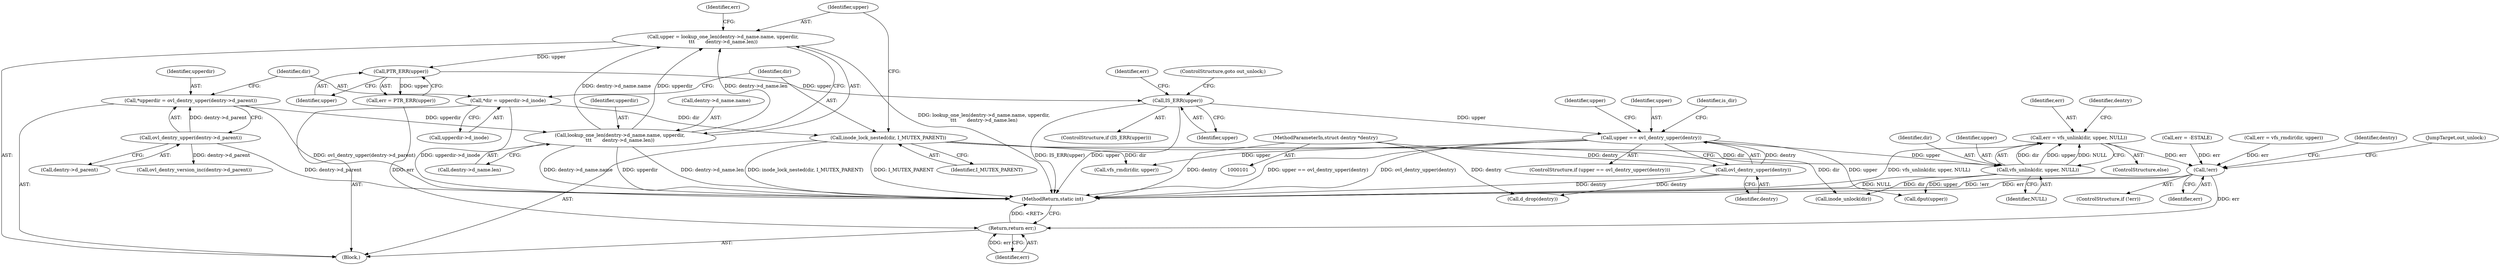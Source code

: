 digraph "0_linux_11f3710417d026ea2f4fcf362d866342c5274185@API" {
"1000163" [label="(Call,err = vfs_unlink(dir, upper, NULL))"];
"1000165" [label="(Call,vfs_unlink(dir, upper, NULL))"];
"1000120" [label="(Call,inode_lock_nested(dir, I_MUTEX_PARENT))"];
"1000113" [label="(Call,*dir = upperdir->d_inode)"];
"1000150" [label="(Call,upper == ovl_dentry_upper(dentry))"];
"1000142" [label="(Call,IS_ERR(upper))"];
"1000139" [label="(Call,PTR_ERR(upper))"];
"1000123" [label="(Call,upper = lookup_one_len(dentry->d_name.name, upperdir,\n\t\t\t       dentry->d_name.len))"];
"1000125" [label="(Call,lookup_one_len(dentry->d_name.name, upperdir,\n\t\t\t       dentry->d_name.len))"];
"1000106" [label="(Call,*upperdir = ovl_dentry_upper(dentry->d_parent))"];
"1000108" [label="(Call,ovl_dentry_upper(dentry->d_parent))"];
"1000152" [label="(Call,ovl_dentry_upper(dentry))"];
"1000102" [label="(MethodParameterIn,struct dentry *dentry)"];
"1000176" [label="(Call,!err)"];
"1000183" [label="(Return,return err;)"];
"1000185" [label="(MethodReturn,static int)"];
"1000166" [label="(Identifier,dir)"];
"1000157" [label="(Call,err = vfs_rmdir(dir, upper))"];
"1000104" [label="(Block,)"];
"1000138" [label="(Identifier,err)"];
"1000150" [label="(Call,upper == ovl_dentry_upper(dentry))"];
"1000163" [label="(Call,err = vfs_unlink(dir, upper, NULL))"];
"1000156" [label="(Identifier,is_dir)"];
"1000146" [label="(Identifier,err)"];
"1000115" [label="(Call,upperdir->d_inode)"];
"1000142" [label="(Call,IS_ERR(upper))"];
"1000175" [label="(ControlStructure,if (!err))"];
"1000162" [label="(ControlStructure,else)"];
"1000132" [label="(Call,dentry->d_name.len)"];
"1000122" [label="(Identifier,I_MUTEX_PARENT)"];
"1000176" [label="(Call,!err)"];
"1000108" [label="(Call,ovl_dentry_upper(dentry->d_parent))"];
"1000177" [label="(Identifier,err)"];
"1000169" [label="(Call,ovl_dentry_version_inc(dentry->d_parent))"];
"1000179" [label="(Identifier,dentry)"];
"1000109" [label="(Call,dentry->d_parent)"];
"1000107" [label="(Identifier,upperdir)"];
"1000125" [label="(Call,lookup_one_len(dentry->d_name.name, upperdir,\n\t\t\t       dentry->d_name.len))"];
"1000165" [label="(Call,vfs_unlink(dir, upper, NULL))"];
"1000168" [label="(Identifier,NULL)"];
"1000143" [label="(Identifier,upper)"];
"1000140" [label="(Identifier,upper)"];
"1000181" [label="(Call,inode_unlock(dir))"];
"1000167" [label="(Identifier,upper)"];
"1000159" [label="(Call,vfs_rmdir(dir, upper))"];
"1000131" [label="(Identifier,upperdir)"];
"1000174" [label="(Identifier,upper)"];
"1000149" [label="(ControlStructure,if (upper == ovl_dentry_upper(dentry)))"];
"1000121" [label="(Identifier,dir)"];
"1000102" [label="(MethodParameterIn,struct dentry *dentry)"];
"1000164" [label="(Identifier,err)"];
"1000184" [label="(Identifier,err)"];
"1000178" [label="(Call,d_drop(dentry))"];
"1000113" [label="(Call,*dir = upperdir->d_inode)"];
"1000141" [label="(ControlStructure,if (IS_ERR(upper)))"];
"1000173" [label="(Call,dput(upper))"];
"1000114" [label="(Identifier,dir)"];
"1000153" [label="(Identifier,dentry)"];
"1000151" [label="(Identifier,upper)"];
"1000126" [label="(Call,dentry->d_name.name)"];
"1000180" [label="(JumpTarget,out_unlock:)"];
"1000145" [label="(Call,err = -ESTALE)"];
"1000183" [label="(Return,return err;)"];
"1000152" [label="(Call,ovl_dentry_upper(dentry))"];
"1000139" [label="(Call,PTR_ERR(upper))"];
"1000120" [label="(Call,inode_lock_nested(dir, I_MUTEX_PARENT))"];
"1000106" [label="(Call,*upperdir = ovl_dentry_upper(dentry->d_parent))"];
"1000144" [label="(ControlStructure,goto out_unlock;)"];
"1000137" [label="(Call,err = PTR_ERR(upper))"];
"1000171" [label="(Identifier,dentry)"];
"1000123" [label="(Call,upper = lookup_one_len(dentry->d_name.name, upperdir,\n\t\t\t       dentry->d_name.len))"];
"1000124" [label="(Identifier,upper)"];
"1000163" -> "1000162"  [label="AST: "];
"1000163" -> "1000165"  [label="CFG: "];
"1000164" -> "1000163"  [label="AST: "];
"1000165" -> "1000163"  [label="AST: "];
"1000171" -> "1000163"  [label="CFG: "];
"1000163" -> "1000185"  [label="DDG: vfs_unlink(dir, upper, NULL)"];
"1000165" -> "1000163"  [label="DDG: dir"];
"1000165" -> "1000163"  [label="DDG: upper"];
"1000165" -> "1000163"  [label="DDG: NULL"];
"1000163" -> "1000176"  [label="DDG: err"];
"1000165" -> "1000168"  [label="CFG: "];
"1000166" -> "1000165"  [label="AST: "];
"1000167" -> "1000165"  [label="AST: "];
"1000168" -> "1000165"  [label="AST: "];
"1000165" -> "1000185"  [label="DDG: NULL"];
"1000120" -> "1000165"  [label="DDG: dir"];
"1000150" -> "1000165"  [label="DDG: upper"];
"1000165" -> "1000173"  [label="DDG: upper"];
"1000165" -> "1000181"  [label="DDG: dir"];
"1000120" -> "1000104"  [label="AST: "];
"1000120" -> "1000122"  [label="CFG: "];
"1000121" -> "1000120"  [label="AST: "];
"1000122" -> "1000120"  [label="AST: "];
"1000124" -> "1000120"  [label="CFG: "];
"1000120" -> "1000185"  [label="DDG: inode_lock_nested(dir, I_MUTEX_PARENT)"];
"1000120" -> "1000185"  [label="DDG: I_MUTEX_PARENT"];
"1000113" -> "1000120"  [label="DDG: dir"];
"1000120" -> "1000159"  [label="DDG: dir"];
"1000120" -> "1000181"  [label="DDG: dir"];
"1000113" -> "1000104"  [label="AST: "];
"1000113" -> "1000115"  [label="CFG: "];
"1000114" -> "1000113"  [label="AST: "];
"1000115" -> "1000113"  [label="AST: "];
"1000121" -> "1000113"  [label="CFG: "];
"1000113" -> "1000185"  [label="DDG: upperdir->d_inode"];
"1000150" -> "1000149"  [label="AST: "];
"1000150" -> "1000152"  [label="CFG: "];
"1000151" -> "1000150"  [label="AST: "];
"1000152" -> "1000150"  [label="AST: "];
"1000156" -> "1000150"  [label="CFG: "];
"1000174" -> "1000150"  [label="CFG: "];
"1000150" -> "1000185"  [label="DDG: ovl_dentry_upper(dentry)"];
"1000150" -> "1000185"  [label="DDG: upper == ovl_dentry_upper(dentry)"];
"1000142" -> "1000150"  [label="DDG: upper"];
"1000152" -> "1000150"  [label="DDG: dentry"];
"1000150" -> "1000159"  [label="DDG: upper"];
"1000150" -> "1000173"  [label="DDG: upper"];
"1000142" -> "1000141"  [label="AST: "];
"1000142" -> "1000143"  [label="CFG: "];
"1000143" -> "1000142"  [label="AST: "];
"1000144" -> "1000142"  [label="CFG: "];
"1000146" -> "1000142"  [label="CFG: "];
"1000142" -> "1000185"  [label="DDG: IS_ERR(upper)"];
"1000142" -> "1000185"  [label="DDG: upper"];
"1000139" -> "1000142"  [label="DDG: upper"];
"1000139" -> "1000137"  [label="AST: "];
"1000139" -> "1000140"  [label="CFG: "];
"1000140" -> "1000139"  [label="AST: "];
"1000137" -> "1000139"  [label="CFG: "];
"1000139" -> "1000137"  [label="DDG: upper"];
"1000123" -> "1000139"  [label="DDG: upper"];
"1000123" -> "1000104"  [label="AST: "];
"1000123" -> "1000125"  [label="CFG: "];
"1000124" -> "1000123"  [label="AST: "];
"1000125" -> "1000123"  [label="AST: "];
"1000138" -> "1000123"  [label="CFG: "];
"1000123" -> "1000185"  [label="DDG: lookup_one_len(dentry->d_name.name, upperdir,\n\t\t\t       dentry->d_name.len)"];
"1000125" -> "1000123"  [label="DDG: dentry->d_name.name"];
"1000125" -> "1000123"  [label="DDG: upperdir"];
"1000125" -> "1000123"  [label="DDG: dentry->d_name.len"];
"1000125" -> "1000132"  [label="CFG: "];
"1000126" -> "1000125"  [label="AST: "];
"1000131" -> "1000125"  [label="AST: "];
"1000132" -> "1000125"  [label="AST: "];
"1000125" -> "1000185"  [label="DDG: dentry->d_name.name"];
"1000125" -> "1000185"  [label="DDG: dentry->d_name.len"];
"1000125" -> "1000185"  [label="DDG: upperdir"];
"1000106" -> "1000125"  [label="DDG: upperdir"];
"1000106" -> "1000104"  [label="AST: "];
"1000106" -> "1000108"  [label="CFG: "];
"1000107" -> "1000106"  [label="AST: "];
"1000108" -> "1000106"  [label="AST: "];
"1000114" -> "1000106"  [label="CFG: "];
"1000106" -> "1000185"  [label="DDG: ovl_dentry_upper(dentry->d_parent)"];
"1000108" -> "1000106"  [label="DDG: dentry->d_parent"];
"1000108" -> "1000109"  [label="CFG: "];
"1000109" -> "1000108"  [label="AST: "];
"1000108" -> "1000185"  [label="DDG: dentry->d_parent"];
"1000108" -> "1000169"  [label="DDG: dentry->d_parent"];
"1000152" -> "1000153"  [label="CFG: "];
"1000153" -> "1000152"  [label="AST: "];
"1000152" -> "1000185"  [label="DDG: dentry"];
"1000102" -> "1000152"  [label="DDG: dentry"];
"1000152" -> "1000178"  [label="DDG: dentry"];
"1000102" -> "1000101"  [label="AST: "];
"1000102" -> "1000185"  [label="DDG: dentry"];
"1000102" -> "1000178"  [label="DDG: dentry"];
"1000176" -> "1000175"  [label="AST: "];
"1000176" -> "1000177"  [label="CFG: "];
"1000177" -> "1000176"  [label="AST: "];
"1000179" -> "1000176"  [label="CFG: "];
"1000180" -> "1000176"  [label="CFG: "];
"1000176" -> "1000185"  [label="DDG: !err"];
"1000176" -> "1000185"  [label="DDG: err"];
"1000157" -> "1000176"  [label="DDG: err"];
"1000145" -> "1000176"  [label="DDG: err"];
"1000176" -> "1000183"  [label="DDG: err"];
"1000183" -> "1000104"  [label="AST: "];
"1000183" -> "1000184"  [label="CFG: "];
"1000184" -> "1000183"  [label="AST: "];
"1000185" -> "1000183"  [label="CFG: "];
"1000183" -> "1000185"  [label="DDG: <RET>"];
"1000184" -> "1000183"  [label="DDG: err"];
"1000137" -> "1000183"  [label="DDG: err"];
}
